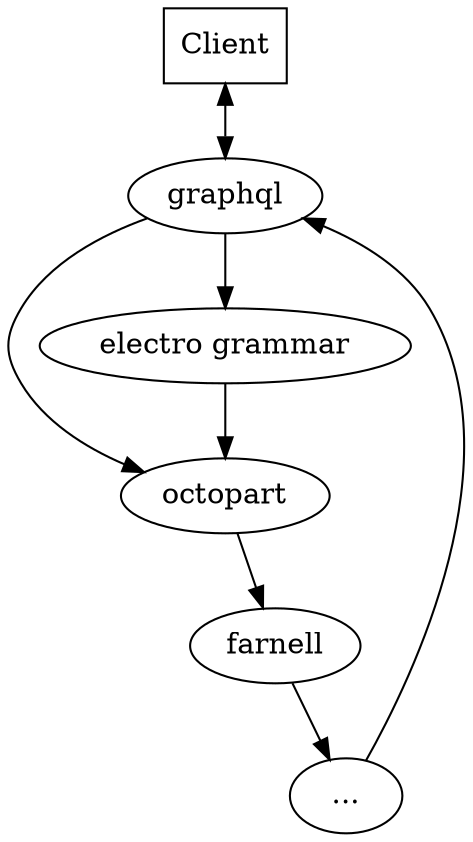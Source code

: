 digraph G {
    "Client" [shape=box]
    "Client" -> graphql [dir=both]
    graphql -> octopart
    graphql -> "electro grammar" -> octopart
    octopart -> farnell -> "..."
    "..." -> graphql
}
